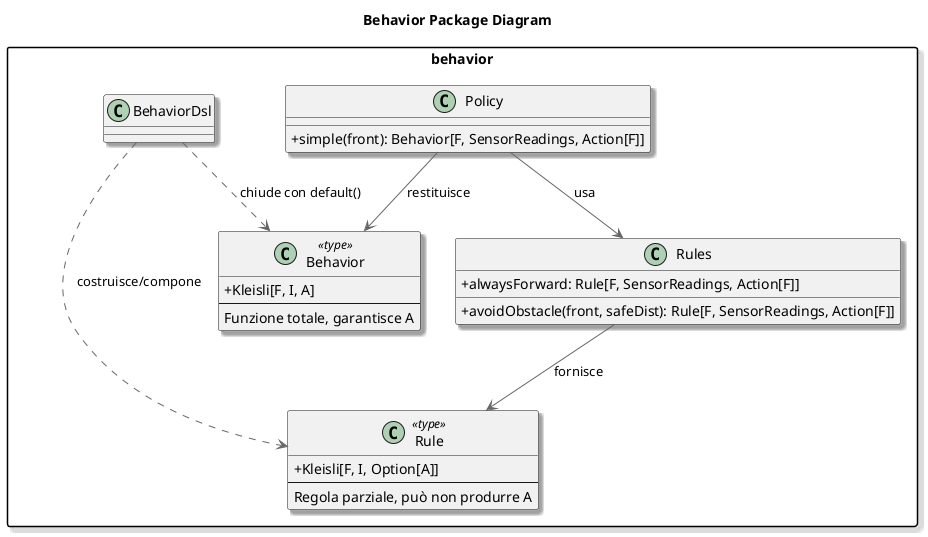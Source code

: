 @startuml behavior-package
title Behavior Package Diagram

skinparam packageStyle rectangle
skinparam shadowing true
skinparam shadowingColor #aaa
skinparam shadowingOpacity 0.5
skinparam classAttributeIconSize 0
skinparam ArrowColor #666

package "behavior" {

   class Rule <<type>> {
    + Kleisli[F, I, Option[A]]
    --
    Regola parziale, può non produrre A
  }
   class Behavior <<type>> {
    + Kleisli[F, I, A]
    --
    Funzione totale, garantisce A
  }

   class Rules {
        + avoidObstacle(front, safeDist): Rule[F, SensorReadings, Action[F]]
        + alwaysForward: Rule[F, SensorReadings, Action[F]]
      }
      class Policy {
        + simple(front): Behavior[F, SensorReadings, Action[F]]
      }

  class BehaviorDsl
}

' Relazioni chiare e minimali
Rules --> Rule           : fornisce
BehaviorDsl ..> Rule     : costruisce/compone
BehaviorDsl ..> Behavior : chiude con default()
Policy --> Rules         : usa
Policy --> Behavior      : restituisce


@enduml
